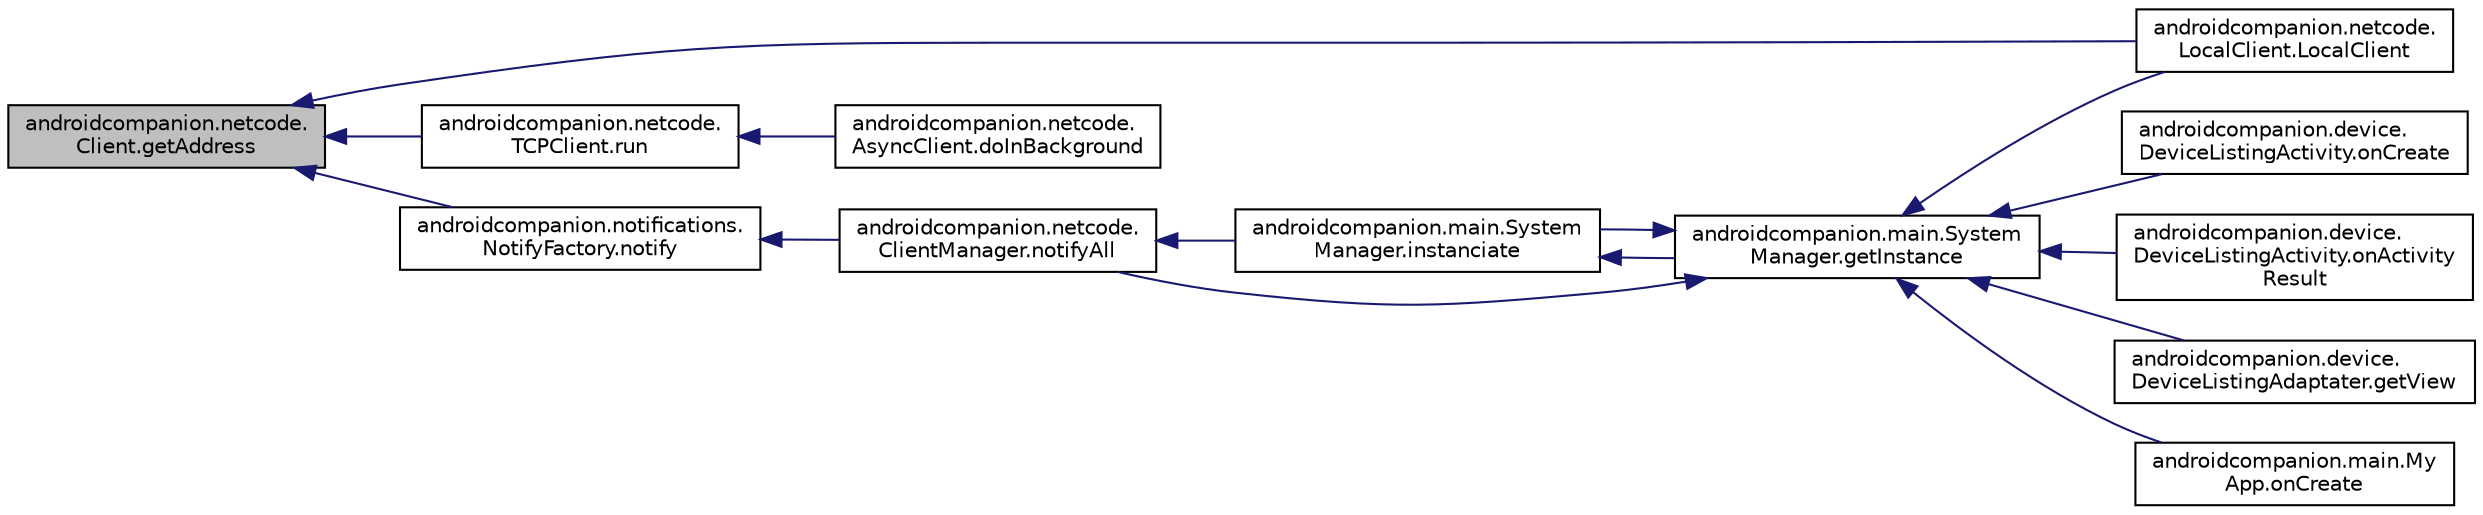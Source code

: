 digraph "androidcompanion.netcode.Client.getAddress"
{
  edge [fontname="Helvetica",fontsize="10",labelfontname="Helvetica",labelfontsize="10"];
  node [fontname="Helvetica",fontsize="10",shape=record];
  rankdir="LR";
  Node21 [label="androidcompanion.netcode.\lClient.getAddress",height=0.2,width=0.4,color="black", fillcolor="grey75", style="filled", fontcolor="black"];
  Node21 -> Node22 [dir="back",color="midnightblue",fontsize="10",style="solid",fontname="Helvetica"];
  Node22 [label="androidcompanion.netcode.\lLocalClient.LocalClient",height=0.2,width=0.4,color="black", fillcolor="white", style="filled",URL="$classandroidcompanion_1_1netcode_1_1_local_client.html#a2751233da0c797655acf10e41d7e26ba"];
  Node21 -> Node23 [dir="back",color="midnightblue",fontsize="10",style="solid",fontname="Helvetica"];
  Node23 [label="androidcompanion.netcode.\lTCPClient.run",height=0.2,width=0.4,color="black", fillcolor="white", style="filled",URL="$classandroidcompanion_1_1netcode_1_1_t_c_p_client.html#a7975addc643db579621b8ec6c17e28f4"];
  Node23 -> Node24 [dir="back",color="midnightblue",fontsize="10",style="solid",fontname="Helvetica"];
  Node24 [label="androidcompanion.netcode.\lAsyncClient.doInBackground",height=0.2,width=0.4,color="black", fillcolor="white", style="filled",URL="$classandroidcompanion_1_1netcode_1_1_async_client.html#a01001f3ddbf96ae8fca097437b30c4ae"];
  Node21 -> Node25 [dir="back",color="midnightblue",fontsize="10",style="solid",fontname="Helvetica"];
  Node25 [label="androidcompanion.notifications.\lNotifyFactory.notify",height=0.2,width=0.4,color="black", fillcolor="white", style="filled",URL="$classandroidcompanion_1_1notifications_1_1_notify_factory.html#a49e79b834ad1fd6bf6935ec169461c40"];
  Node25 -> Node26 [dir="back",color="midnightblue",fontsize="10",style="solid",fontname="Helvetica"];
  Node26 [label="androidcompanion.netcode.\lClientManager.notifyAll",height=0.2,width=0.4,color="black", fillcolor="white", style="filled",URL="$classandroidcompanion_1_1netcode_1_1_client_manager.html#ab26255e3f70eaf969f46c502ef4b40dc"];
  Node26 -> Node27 [dir="back",color="midnightblue",fontsize="10",style="solid",fontname="Helvetica"];
  Node27 [label="androidcompanion.main.System\lManager.instanciate",height=0.2,width=0.4,color="black", fillcolor="white", style="filled",URL="$classandroidcompanion_1_1main_1_1_system_manager.html#ae20ddab3b72f139dd7817ed6244f4c44"];
  Node27 -> Node28 [dir="back",color="midnightblue",fontsize="10",style="solid",fontname="Helvetica"];
  Node28 [label="androidcompanion.main.System\lManager.getInstance",height=0.2,width=0.4,color="black", fillcolor="white", style="filled",URL="$classandroidcompanion_1_1main_1_1_system_manager.html#a405e1e4153c59461f783495b9065df1a"];
  Node28 -> Node29 [dir="back",color="midnightblue",fontsize="10",style="solid",fontname="Helvetica"];
  Node29 [label="androidcompanion.device.\lDeviceListingActivity.onCreate",height=0.2,width=0.4,color="black", fillcolor="white", style="filled",URL="$classandroidcompanion_1_1device_1_1_device_listing_activity.html#af088218f7a3913bc881ce8893fb0d582"];
  Node28 -> Node30 [dir="back",color="midnightblue",fontsize="10",style="solid",fontname="Helvetica"];
  Node30 [label="androidcompanion.device.\lDeviceListingActivity.onActivity\lResult",height=0.2,width=0.4,color="black", fillcolor="white", style="filled",URL="$classandroidcompanion_1_1device_1_1_device_listing_activity.html#ad899e3ff2c3b424464a5114328b3234b"];
  Node28 -> Node31 [dir="back",color="midnightblue",fontsize="10",style="solid",fontname="Helvetica"];
  Node31 [label="androidcompanion.device.\lDeviceListingAdaptater.getView",height=0.2,width=0.4,color="black", fillcolor="white", style="filled",URL="$classandroidcompanion_1_1device_1_1_device_listing_adaptater.html#a76ab899b207cdcbaa61433de6dadbc17"];
  Node28 -> Node32 [dir="back",color="midnightblue",fontsize="10",style="solid",fontname="Helvetica"];
  Node32 [label="androidcompanion.main.My\lApp.onCreate",height=0.2,width=0.4,color="black", fillcolor="white", style="filled",URL="$classandroidcompanion_1_1main_1_1_my_app.html#aa99f4ac60eea3ab3da475bfdfc96ce95"];
  Node28 -> Node27 [dir="back",color="midnightblue",fontsize="10",style="solid",fontname="Helvetica"];
  Node28 -> Node26 [dir="back",color="midnightblue",fontsize="10",style="solid",fontname="Helvetica"];
  Node28 -> Node22 [dir="back",color="midnightblue",fontsize="10",style="solid",fontname="Helvetica"];
}
